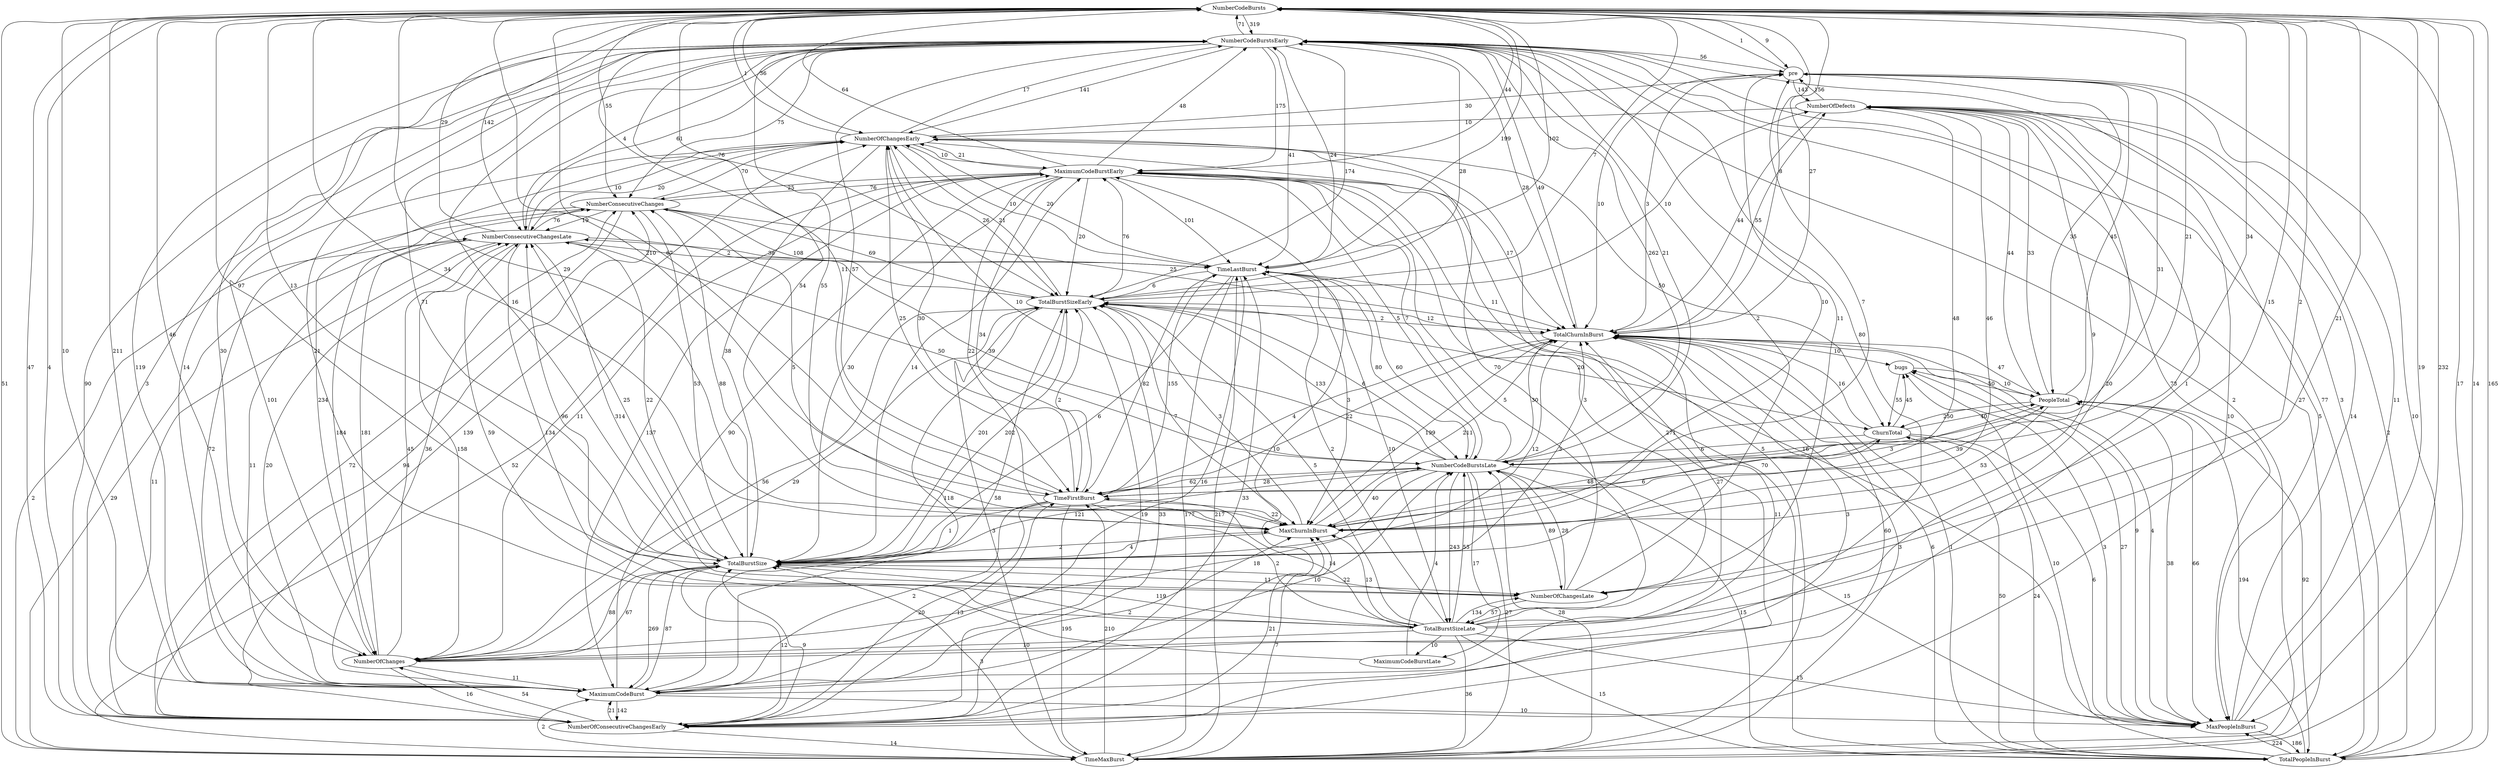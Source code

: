 digraph {
NumberCodeBursts -> NumberCodeBurstsEarly[label="319",weight="319"];
NumberConsecutiveChangesLate -> NumberOfChangesLate[label="314",weight="314"];
NumberOfChangesEarly -> NumberOfConsecutiveChangesEarly[label="271",weight="271"];
TotalBurstSize -> MaximumCodeBurst[label="269",weight="269"];
NumberCodeBurstsLate -> NumberCodeBurstsEarly[label="262",weight="262"];
PeopleTotal -> ChurnTotal[label="250",weight="250"];
NumberCodeBurstsLate -> TotalBurstSizeLate[label="243",weight="243"];
NumberOfChangesEarly -> NumberOfChanges[label="234",weight="234"];
NumberCodeBursts -> MaxPeopleInBurst[label="232",weight="232"];
TotalPeopleInBurst -> MaxPeopleInBurst[label="224",weight="224"];
TimeMaxBurst -> TimeLastBurst[label="217",weight="217"];
MaxChurnInBurst -> TotalChurnInBurst[label="211",weight="211"];
NumberCodeBursts -> MaximumCodeBurst[label="211",weight="211"];
TimeFirstBurst -> NumberCodeBursts[label="210",weight="210"];
TimeMaxBurst -> TimeFirstBurst[label="210",weight="210"];
TotalBurstSize -> TotalBurstSizeEarly[label="202",weight="202"];
TotalBurstSizeEarly -> TotalBurstSize[label="201",weight="201"];
TotalChurnInBurst -> MaxChurnInBurst[label="199",weight="199"];
TimeLastBurst -> NumberCodeBursts[label="199",weight="199"];
TimeFirstBurst -> TimeMaxBurst[label="195",weight="195"];
TotalPeopleInBurst -> PeopleTotal[label="194",weight="194"];
MaxPeopleInBurst -> TotalPeopleInBurst[label="186",weight="186"];
NumberConsecutiveChanges -> NumberOfChanges[label="184",weight="184"];
NumberOfChanges -> NumberConsecutiveChanges[label="181",weight="181"];
TimeLastBurst -> TimeMaxBurst[label="177",weight="177"];
NumberCodeBurstsEarly -> MaximumCodeBurstEarly[label="175",weight="175"];
NumberCodeBurstsEarly -> TotalBurstSizeEarly[label="174",weight="174"];
NumberCodeBursts -> TotalPeopleInBurst[label="165",weight="165"];
NumberConsecutiveChangesLate -> NumberOfChanges[label="158",weight="158"];
NumberOfDefects -> pre[label="156",weight="156"];
TimeFirstBurst -> TimeLastBurst[label="155",weight="155"];
pre -> NumberOfDefects[label="143",weight="143"];
NumberCodeBursts -> NumberConsecutiveChangesLate[label="142",weight="142"];
MaximumCodeBurst -> NumberOfConsecutiveChangesEarly[label="142",weight="142"];
NumberCodeBurstsEarly -> NumberOfChangesEarly[label="141",weight="141"];
NumberOfConsecutiveChangesEarly -> NumberOfChangesEarly[label="139",weight="139"];
MaximumCodeBurstEarly -> MaximumCodeBurst[label="137",weight="137"];
TotalBurstSizeLate -> NumberOfChangesLate[label="134",weight="134"];
NumberConsecutiveChangesLate -> TotalBurstSizeLate[label="134",weight="134"];
NumberCodeBurstsLate -> TotalBurstSizeEarly[label="133",weight="133"];
NumberCodeBurstsLate -> TotalBurstSize[label="121",weight="121"];
NumberCodeBurstsEarly -> MaximumCodeBurst[label="119",weight="119"];
TotalBurstSizeLate -> TotalBurstSize[label="119",weight="119"];
TotalBurstSizeEarly -> MaximumCodeBurst[label="118",weight="118"];
NumberConsecutiveChanges -> TotalBurstSizeEarly[label="108",weight="108"];
NumberCodeBursts -> TimeLastBurst[label="102",weight="102"];
MaximumCodeBurstEarly -> TimeLastBurst[label="101",weight="101"];
NumberOfChanges -> NumberOfChangesEarly[label="101",weight="101"];
NumberCodeBursts -> TotalBurstSize[label="97",weight="97"];
NumberOfChangesLate -> NumberConsecutiveChangesLate[label="96",weight="96"];
NumberOfConsecutiveChangesEarly -> NumberConsecutiveChanges[label="94",weight="94"];
PeopleTotal -> TotalPeopleInBurst[label="92",weight="92"];
MaximumCodeBurst -> MaximumCodeBurstEarly[label="90",weight="90"];
NumberCodeBurstsEarly -> NumberOfConsecutiveChangesEarly[label="90",weight="90"];
NumberCodeBurstsLate -> NumberOfChangesLate[label="89",weight="89"];
TotalBurstSize -> NumberOfChanges[label="88",weight="88"];
TotalBurstSize -> NumberConsecutiveChanges[label="88",weight="88"];
MaximumCodeBurst -> TotalBurstSize[label="87",weight="87"];
TimeLastBurst -> TimeFirstBurst[label="82",weight="82"];
TimeLastBurst -> NumberCodeBurstsLate[label="80",weight="80"];
TotalBurstSizeLate -> NumberCodeBurstsEarly[label="80",weight="80"];
NumberCodeBurstsEarly -> TotalPeopleInBurst[label="77",weight="77"];
NumberConsecutiveChangesLate -> NumberConsecutiveChanges[label="76",weight="76"];
NumberCodeBursts -> TotalBurstSizeEarly[label="76",weight="76"];
TotalBurstSizeEarly -> MaximumCodeBurstEarly[label="76",weight="76"];
NumberConsecutiveChanges -> MaximumCodeBurstEarly[label="76",weight="76"];
NumberCodeBurstsEarly -> NumberConsecutiveChanges[label="75",weight="75"];
NumberCodeBurstsEarly -> MaxPeopleInBurst[label="73",weight="73"];
NumberConsecutiveChanges -> MaximumCodeBurst[label="72",weight="72"];
NumberConsecutiveChanges -> NumberOfConsecutiveChangesEarly[label="72",weight="72"];
NumberCodeBurstsEarly -> TotalBurstSize[label="71",weight="71"];
NumberCodeBurstsEarly -> NumberCodeBursts[label="71",weight="71"];
MaximumCodeBurstEarly -> TotalPeopleInBurst[label="70",weight="70"];
NumberOfChangesLate -> NumberOfChangesEarly[label="70",weight="70"];
NumberConsecutiveChanges -> NumberOfChangesEarly[label="70",weight="70"];
TotalBurstSizeEarly -> NumberConsecutiveChanges[label="69",weight="69"];
NumberCodeBursts -> TimeFirstBurst[label="67",weight="67"];
NumberOfChanges -> TotalBurstSize[label="67",weight="67"];
PeopleTotal -> MaxPeopleInBurst[label="66",weight="66"];
MaximumCodeBurstEarly -> NumberCodeBursts[label="64",weight="64"];
NumberCodeBurstsLate -> TimeFirstBurst[label="62",weight="62"];
NumberCodeBurstsEarly -> NumberConsecutiveChangesLate[label="61",weight="61"];
NumberCodeBurstsLate -> TimeLastBurst[label="60",weight="60"];
NumberOfConsecutiveChangesEarly -> TotalChurnInBurst[label="60",weight="60"];
TotalBurstSizeLate -> NumberConsecutiveChangesLate[label="59",weight="59"];
MaximumCodeBurst -> TotalBurstSizeEarly[label="58",weight="58"];
NumberCodeBurstsEarly -> TimeFirstBurst[label="57",weight="57"];
NumberOfChangesLate -> TotalBurstSizeLate[label="57",weight="57"];
NumberCodeBurstsEarly -> pre[label="56",weight="56"];
NumberOfChanges -> TotalBurstSizeEarly[label="56",weight="56"];
MaxChurnInBurst -> NumberCodeBurstsEarly[label="55",weight="55"];
TotalBurstSizeLate -> NumberCodeBurstsLate[label="55",weight="55"];
TotalChurnInBurst -> NumberOfDefects[label="55",weight="55"];
NumberCodeBursts -> NumberConsecutiveChanges[label="55",weight="55"];
bugs -> ChurnTotal[label="55",weight="55"];
NumberCodeBurstsEarly -> MaxChurnInBurst[label="54",weight="54"];
NumberOfConsecutiveChangesEarly -> NumberOfChanges[label="54",weight="54"];
NumberConsecutiveChanges -> TotalBurstSize[label="53",weight="53"];
PeopleTotal -> MaxChurnInBurst[label="53",weight="53"];
MaximumCodeBurstEarly -> TimeMaxBurst[label="52",weight="52"];
NumberCodeBursts -> TimeMaxBurst[label="51",weight="51"];
NumberCodeBurstsLate -> NumberConsecutiveChangesLate[label="50",weight="50"];
TotalPeopleInBurst -> ChurnTotal[label="50",weight="50"];
NumberOfChangesEarly -> ChurnTotal[label="50",weight="50"];
PeopleTotal -> bugs[label="50",weight="50"];
TotalChurnInBurst -> NumberCodeBurstsEarly[label="49",weight="49"];
MaximumCodeBurstEarly -> NumberCodeBurstsEarly[label="48",weight="48"];
NumberOfDefects -> MaxChurnInBurst[label="48",weight="48"];
ChurnTotal -> MaxChurnInBurst[label="48",weight="48"];
NumberCodeBursts -> NumberOfConsecutiveChangesEarly[label="47",weight="47"];
PeopleTotal -> TotalChurnInBurst[label="47",weight="47"];
NumberCodeBursts -> NumberOfChanges[label="46",weight="46"];
MaxChurnInBurst -> NumberOfDefects[label="46",weight="46"];
PeopleTotal -> pre[label="45",weight="45"];
NumberOfChanges -> NumberConsecutiveChangesLate[label="45",weight="45"];
ChurnTotal -> bugs[label="45",weight="45"];
NumberOfDefects -> PeopleTotal[label="44",weight="44"];
NumberCodeBursts -> MaximumCodeBurstEarly[label="44",weight="44"];
NumberOfDefects -> TotalChurnInBurst[label="44",weight="44"];
NumberCodeBurstsEarly -> TimeLastBurst[label="41",weight="41"];
ChurnTotal -> PeopleTotal[label="40",weight="40"];
NumberCodeBurstsLate -> MaxChurnInBurst[label="40",weight="40"];
TimeFirstBurst -> PeopleTotal[label="39",weight="39"];
NumberConsecutiveChangesLate -> NumberCodeBurstsLate[label="39",weight="39"];
NumberOfChangesEarly -> TotalBurstSize[label="38",weight="38"];
MaxPeopleInBurst -> PeopleTotal[label="38",weight="38"];
TimeLastBurst -> NumberConsecutiveChangesLate[label="38",weight="38"];
TotalBurstSizeLate -> TimeMaxBurst[label="36",weight="36"];
MaximumCodeBurst -> NumberConsecutiveChanges[label="36",weight="36"];
NumberCodeBursts -> NumberOfChangesEarly[label="36",weight="36"];
pre -> PeopleTotal[label="35",weight="35"];
NumberCodeBurstsLate -> NumberCodeBursts[label="34",weight="34"];
MaximumCodeBurstEarly -> TimeFirstBurst[label="34",weight="34"];
NumberCodeBursts -> MaxChurnInBurst[label="34",weight="34"];
NumberOfConsecutiveChangesEarly -> TotalBurstSizeEarly[label="33",weight="33"];
PeopleTotal -> NumberOfDefects[label="33",weight="33"];
NumberOfConsecutiveChangesEarly -> TimeLastBurst[label="33",weight="33"];
NumberCodeBurstsLate -> pre[label="31",weight="31"];
MaximumCodeBurstEarly -> TotalBurstSize[label="30",weight="30"];
NumberCodeBurstsLate -> TotalChurnInBurst[label="30",weight="30"];
TimeFirstBurst -> NumberOfChangesEarly[label="30",weight="30"];
NumberOfChangesEarly -> pre[label="30",weight="30"];
NumberCodeBurstsEarly -> NumberOfChanges[label="30",weight="30"];
MaxChurnInBurst -> NumberCodeBursts[label="29",weight="29"];
NumberConsecutiveChangesLate -> NumberCodeBursts[label="29",weight="29"];
TimeMaxBurst -> NumberConsecutiveChangesLate[label="29",weight="29"];
TotalBurstSizeEarly -> NumberOfChanges[label="29",weight="29"];
TimeFirstBurst -> NumberCodeBurstsLate[label="28",weight="28"];
NumberCodeBurstsEarly -> TotalChurnInBurst[label="28",weight="28"];
TotalBurstSizeEarly -> NumberCodeBurstsEarly[label="28",weight="28"];
NumberOfChangesLate -> NumberCodeBurstsLate[label="28",weight="28"];
TimeMaxBurst -> NumberCodeBurstsLate[label="28",weight="28"];
NumberCodeBurstsEarly -> TimeMaxBurst[label="27",weight="27"];
TotalChurnInBurst -> NumberCodeBursts[label="27",weight="27"];
NumberCodeBurstsLate -> TimeMaxBurst[label="27",weight="27"];
TotalBurstSizeLate -> TotalChurnInBurst[label="27",weight="27"];
MaxPeopleInBurst -> bugs[label="27",weight="27"];
NumberOfChangesEarly -> TotalBurstSizeEarly[label="26",weight="26"];
MaximumCodeBurstEarly -> NumberConsecutiveChanges[label="25",weight="25"];
NumberOfChangesEarly -> TimeFirstBurst[label="25",weight="25"];
TotalBurstSize -> NumberConsecutiveChangesLate[label="25",weight="25"];
NumberConsecutiveChanges -> TotalChurnInBurst[label="25",weight="25"];
TimeLastBurst -> NumberCodeBurstsEarly[label="24",weight="24"];
ChurnTotal -> TotalPeopleInBurst[label="24",weight="24"];
TimeFirstBurst -> TotalChurnInBurst[label="22",weight="22"];
NumberOfChangesLate -> TotalBurstSize[label="22",weight="22"];
MaximumCodeBurstEarly -> MaxChurnInBurst[label="22",weight="22"];
NumberConsecutiveChangesLate -> TotalBurstSize[label="22",weight="22"];
TimeFirstBurst -> MaxChurnInBurst[label="22",weight="22"];
MaximumCodeBurstLate -> NumberCodeBurstsEarly[label="21",weight="21"];
TotalBurstSizeEarly -> NumberOfChangesEarly[label="21",weight="21"];
NumberCodeBursts -> NumberCodeBurstsLate[label="21",weight="21"];
NumberOfConsecutiveChangesEarly -> MaximumCodeBurst[label="21",weight="21"];
TotalBurstSizeLate -> NumberCodeBursts[label="21",weight="21"];
NumberCodeBurstsEarly -> NumberCodeBurstsLate[label="21",weight="21"];
NumberOfConsecutiveChangesEarly -> MaxChurnInBurst[label="21",weight="21"];
MaximumCodeBurstEarly -> NumberOfChangesEarly[label="21",weight="21"];
MaximumCodeBurstEarly -> TotalBurstSizeEarly[label="20",weight="20"];
NumberOfDefects -> NumberOfChanges[label="20",weight="20"];
MaximumCodeBurst -> NumberConsecutiveChangesLate[label="20",weight="20"];
TimeLastBurst -> NumberOfChangesEarly[label="20",weight="20"];
TotalBurstSizeEarly -> ChurnTotal[label="20",weight="20"];
NumberOfChangesEarly -> NumberConsecutiveChangesLate[label="20",weight="20"];
TimeFirstBurst -> NumberOfConsecutiveChangesEarly[label="20",weight="20"];
TotalBurstSizeEarly -> NumberOfConsecutiveChangesEarly[label="19",weight="19"];
NumberConsecutiveChanges -> NumberConsecutiveChangesLate[label="19",weight="19"];
MaxPeopleInBurst -> NumberCodeBursts[label="19",weight="19"];
NumberCodeBurstsLate -> NumberOfChanges[label="18",weight="18"];
NumberCodeBurstsLate -> MaximumCodeBurstLate[label="17",weight="17"];
NumberOfChangesEarly -> NumberCodeBurstsEarly[label="17",weight="17"];
TimeMaxBurst -> NumberCodeBursts[label="17",weight="17"];
MaximumCodeBurstEarly -> TotalChurnInBurst[label="17",weight="17"];
TimeLastBurst -> MaximumCodeBurst[label="16",weight="16"];
NumberOfChanges -> NumberOfConsecutiveChangesEarly[label="16",weight="16"];
MaximumCodeBurstEarly -> MaxPeopleInBurst[label="16",weight="16"];
ChurnTotal -> TotalChurnInBurst[label="16",weight="16"];
TotalBurstSize -> NumberCodeBurstsEarly[label="16",weight="16"];
TotalBurstSizeLate -> MaxPeopleInBurst[label="15",weight="15"];
NumberCodeBurstsLate -> MaxPeopleInBurst[label="15",weight="15"];
TotalBurstSizeLate -> TotalPeopleInBurst[label="15",weight="15"];
NumberCodeBurstsLate -> TotalPeopleInBurst[label="15",weight="15"];
NumberCodeBursts -> NumberOfChangesLate[label="15",weight="15"];
MaxPeopleInBurst -> NumberOfDefects[label="14",weight="14"];
TotalBurstSizeLate -> TimeFirstBurst[label="14",weight="14"];
TotalPeopleInBurst -> NumberCodeBursts[label="14",weight="14"];
TotalBurstSize -> MaximumCodeBurstEarly[label="14",weight="14"];
NumberOfConsecutiveChangesEarly -> TimeMaxBurst[label="14",weight="14"];
MaximumCodeBurst -> NumberCodeBurstsEarly[label="14",weight="14"];
TotalBurstSizeLate -> MaxChurnInBurst[label="13",weight="13"];
NumberOfConsecutiveChangesEarly -> TimeFirstBurst[label="13",weight="13"];
TotalBurstSize -> NumberCodeBursts[label="13",weight="13"];
TotalBurstSize -> NumberOfConsecutiveChangesEarly[label="12",weight="12"];
TotalChurnInBurst -> TotalBurstSizeEarly[label="12",weight="12"];
TotalChurnInBurst -> TotalBurstSize[label="12",weight="12"];
NumberConsecutiveChangesLate -> MaximumCodeBurst[label="11",weight="11"];
NumberOfChanges -> MaximumCodeBurst[label="11",weight="11"];
TotalBurstSize -> NumberOfChangesLate[label="11",weight="11"];
MaximumCodeBurstEarly -> NumberOfChanges[label="11",weight="11"];
NumberConsecutiveChangesLate -> NumberOfConsecutiveChangesEarly[label="11",weight="11"];
MaxPeopleInBurst -> pre[label="11",weight="11"];
TimeFirstBurst -> NumberCodeBurstsEarly[label="11",weight="11"];
TimeLastBurst -> TotalChurnInBurst[label="11",weight="11"];
NumberCodeBurstsEarly -> NumberOfChangesLate[label="11",weight="11"];
TotalChurnInBurst -> MaximumCodeBurst[label="11",weight="11"];
NumberCodeBurstsLate -> NumberOfChangesEarly[label="10",weight="10"];
TotalBurstSizeEarly -> NumberOfDefects[label="10",weight="10"];
TimeLastBurst -> TotalBurstSizeLate[label="10",weight="10"];
pre -> TotalPeopleInBurst[label="10",weight="10"];
MaximumCodeBurst -> MaxPeopleInBurst[label="10",weight="10"];
NumberOfConsecutiveChangesEarly -> NumberOfDefects[label="10",weight="10"];
NumberOfConsecutiveChangesEarly -> MaximumCodeBurstEarly[label="10",weight="10"];
NumberOfDefects -> NumberOfChangesEarly[label="10",weight="10"];
TotalBurstSizeLate -> MaximumCodeBurstLate[label="10",weight="10"];
pre -> MaxChurnInBurst[label="10",weight="10"];
pre -> TotalChurnInBurst[label="10",weight="10"];
TotalBurstSizeLate -> NumberOfChanges[label="10",weight="10"];
NumberOfChangesEarly -> TimeLastBurst[label="10",weight="10"];
MaximumCodeBurst -> NumberCodeBursts[label="10",weight="10"];
bugs -> PeopleTotal[label="10",weight="10"];
NumberOfChangesEarly -> MaximumCodeBurstEarly[label="10",weight="10"];
TotalChurnInBurst -> bugs[label="10",weight="10"];
MaximumCodeBurst -> NumberCodeBurstsLate[label="10",weight="10"];
TotalPeopleInBurst -> bugs[label="10",weight="10"];
NumberConsecutiveChangesLate -> NumberOfChangesEarly[label="10",weight="10"];
NumberCodeBursts -> pre[label="9",weight="9"];
NumberOfConsecutiveChangesEarly -> TotalBurstSize[label="9",weight="9"];
TotalBurstSize -> NumberOfDefects[label="9",weight="9"];
MaxPeopleInBurst -> TotalChurnInBurst[label="9",weight="9"];
NumberCodeBursts -> TotalChurnInBurst[label="8",weight="8"];
TotalBurstSizeEarly -> MaxChurnInBurst[label="7",weight="7"];
MaxChurnInBurst -> pre[label="7",weight="7"];
TotalBurstSizeEarly -> NumberCodeBursts[label="7",weight="7"];
TimeMaxBurst -> MaxChurnInBurst[label="7",weight="7"];
NumberCodeBurstsLate -> MaximumCodeBurstEarly[label="7",weight="7"];
ChurnTotal -> MaxPeopleInBurst[label="6",weight="6"];
TotalChurnInBurst -> TotalPeopleInBurst[label="6",weight="6"];
ChurnTotal -> NumberCodeBurstsLate[label="6",weight="6"];
TimeLastBurst -> TotalBurstSize[label="6",weight="6"];
TimeLastBurst -> TotalBurstSizeEarly[label="6",weight="6"];
TotalBurstSizeEarly -> NumberCodeBurstsLate[label="6",weight="6"];
MaxChurnInBurst -> ChurnTotal[label="6",weight="6"];
NumberOfChangesEarly -> TimeMaxBurst[label="5",weight="5"];
MaximumCodeBurstEarly -> TotalBurstSizeLate[label="5",weight="5"];
MaximumCodeBurstEarly -> NumberCodeBurstsLate[label="5",weight="5"];
NumberOfDefects -> MaxPeopleInBurst[label="5",weight="5"];
NumberConsecutiveChanges -> MaxChurnInBurst[label="5",weight="5"];
TotalBurstSizeLate -> TotalBurstSizeEarly[label="5",weight="5"];
TotalBurstSize -> MaxChurnInBurst[label="4",weight="4"];
NumberOfConsecutiveChangesEarly -> NumberCodeBursts[label="4",weight="4"];
MaximumCodeBurstLate -> NumberCodeBurstsLate[label="4",weight="4"];
TotalChurnInBurst -> TimeFirstBurst[label="4",weight="4"];
NumberConsecutiveChangesLate -> NumberCodeBurstsEarly[label="4",weight="4"];
TotalChurnInBurst -> MaxPeopleInBurst[label="4",weight="4"];
MaximumCodeBurst -> TotalChurnInBurst[label="3",weight="3"];
NumberOfConsecutiveChangesEarly -> NumberCodeBurstsEarly[label="3",weight="3"];
TotalBurstSize -> TotalChurnInBurst[label="3",weight="3"];
PeopleTotal -> TimeFirstBurst[label="3",weight="3"];
TotalChurnInBurst -> pre[label="3",weight="3"];
TotalPeopleInBurst -> NumberCodeBurstsEarly[label="3",weight="3"];
TimeMaxBurst -> TotalBurstSizeEarly[label="3",weight="3"];
bugs -> MaxPeopleInBurst[label="3",weight="3"];
TotalBurstSizeLate -> MaximumCodeBurstEarly[label="3",weight="3"];
TimeMaxBurst -> TotalChurnInBurst[label="3",weight="3"];
TimeMaxBurst -> TotalBurstSize[label="3",weight="3"];
MaxChurnInBurst -> TotalBurstSizeEarly[label="3",weight="3"];
TimeLastBurst -> MaxChurnInBurst[label="3",weight="3"];
TotalBurstSizeEarly -> TotalChurnInBurst[label="2",weight="2"];
NumberConsecutiveChangesLate -> TimeMaxBurst[label="2",weight="2"];
TimeFirstBurst -> TotalBurstSizeLate[label="2",weight="2"];
TimeMaxBurst -> NumberCodeBurstsEarly[label="2",weight="2"];
TotalPeopleInBurst -> NumberOfDefects[label="2",weight="2"];
MaximumCodeBurst -> MaxChurnInBurst[label="2",weight="2"];
NumberConsecutiveChangesLate -> TimeLastBurst[label="2",weight="2"];
NumberOfChangesLate -> NumberCodeBurstsEarly[label="2",weight="2"];
NumberOfChangesLate -> NumberCodeBursts[label="2",weight="2"];
TimeMaxBurst -> MaximumCodeBurst[label="2",weight="2"];
TimeFirstBurst -> MaximumCodeBurst[label="2",weight="2"];
TotalBurstSizeLate -> TimeLastBurst[label="2",weight="2"];
MaxChurnInBurst -> TotalBurstSize[label="2",weight="2"];
TimeFirstBurst -> TotalBurstSizeEarly[label="2",weight="2"];
pre -> NumberCodeBursts[label="1",weight="1"];
NumberOfChanges -> NumberOfDefects[label="1",weight="1"];
TotalPeopleInBurst -> TotalChurnInBurst[label="1",weight="1"];
NumberOfChangesEarly -> NumberCodeBursts[label="1",weight="1"];
TimeFirstBurst -> TotalBurstSize[label="1",weight="1"];
}
